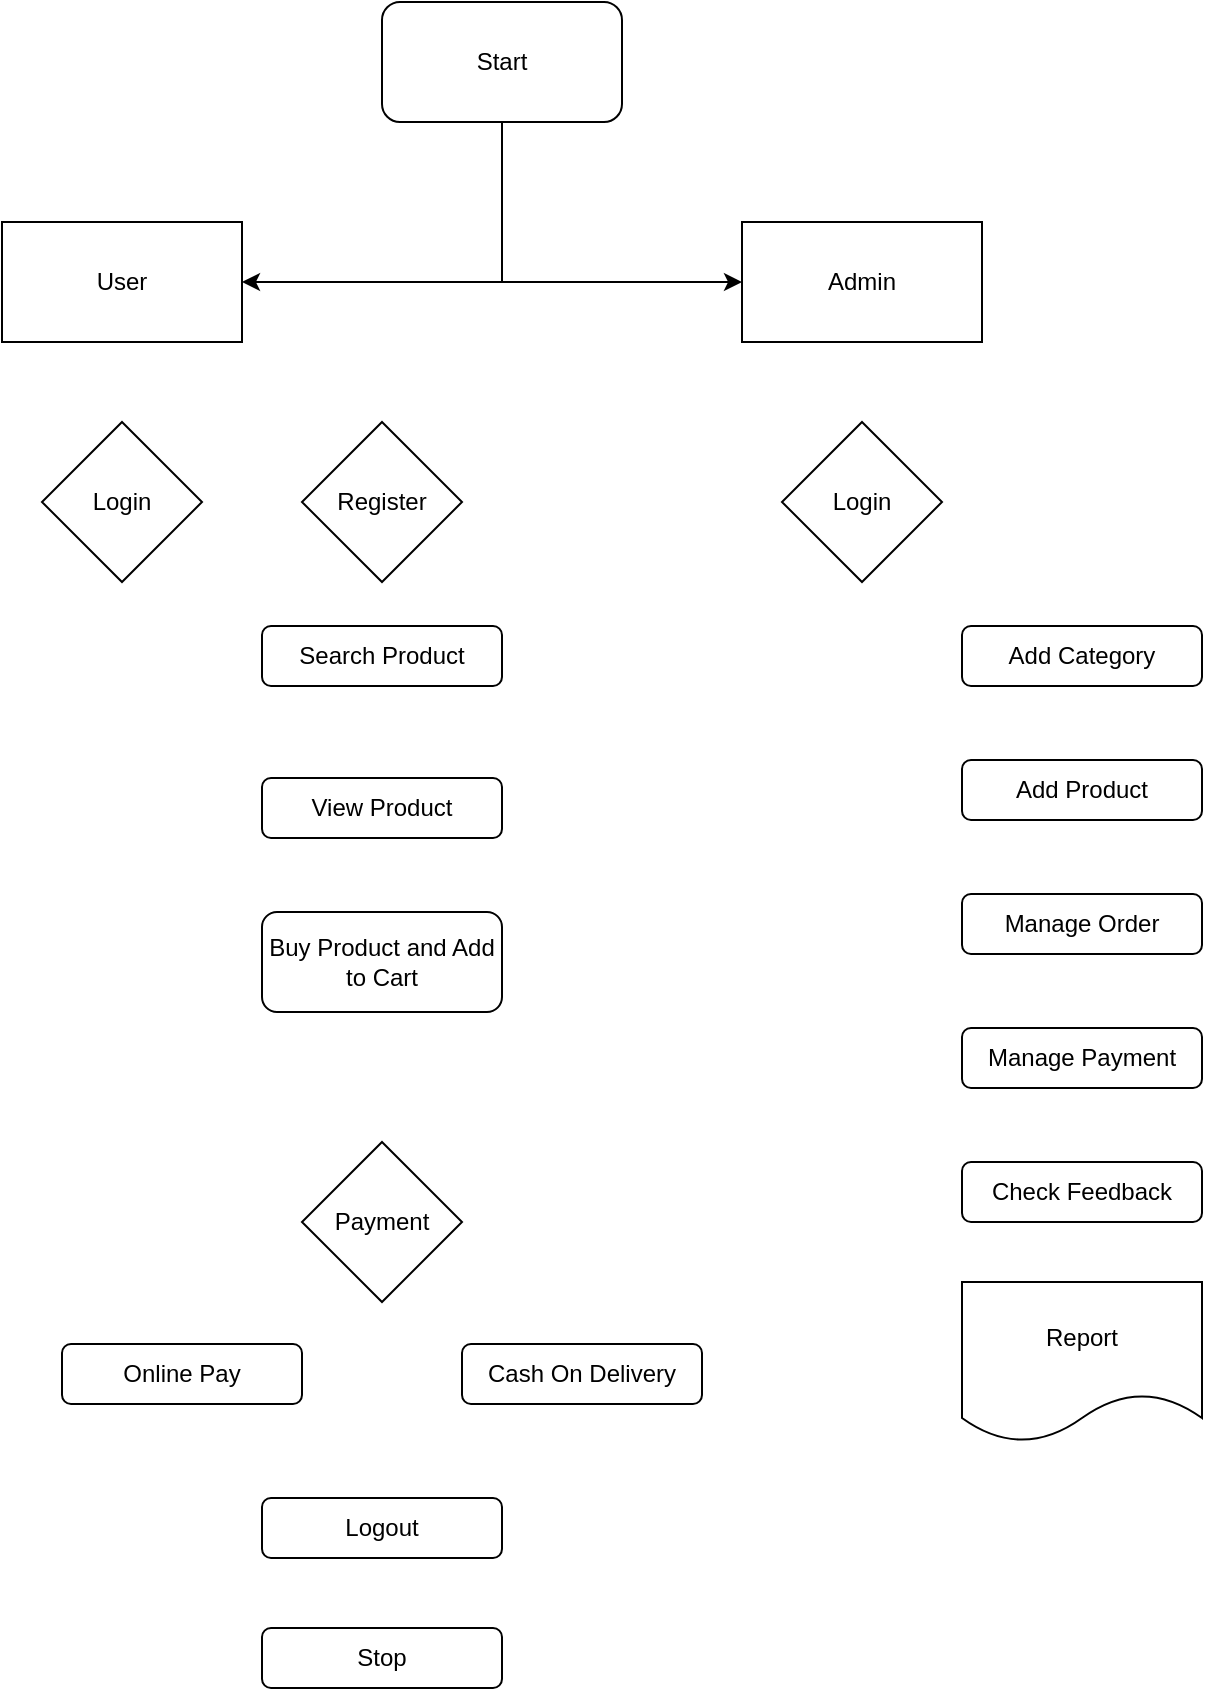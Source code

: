 <mxfile version="20.5.3" type="github">
  <diagram id="GGFVwZLPDX0u6j_QgqO_" name="Page-1">
    <mxGraphModel dx="1378" dy="768" grid="1" gridSize="10" guides="1" tooltips="1" connect="1" arrows="1" fold="1" page="1" pageScale="1" pageWidth="827" pageHeight="1169" math="0" shadow="0">
      <root>
        <mxCell id="0" />
        <mxCell id="1" parent="0" />
        <mxCell id="15-sbqZGuxTu5TddLMk6-28" style="edgeStyle=orthogonalEdgeStyle;rounded=0;orthogonalLoop=1;jettySize=auto;html=1;entryX=0;entryY=0.5;entryDx=0;entryDy=0;exitX=0.5;exitY=1;exitDx=0;exitDy=0;" edge="1" parent="1" source="15-sbqZGuxTu5TddLMk6-1" target="15-sbqZGuxTu5TddLMk6-4">
          <mxGeometry relative="1" as="geometry" />
        </mxCell>
        <mxCell id="15-sbqZGuxTu5TddLMk6-29" style="edgeStyle=orthogonalEdgeStyle;rounded=0;orthogonalLoop=1;jettySize=auto;html=1;entryX=1;entryY=0.5;entryDx=0;entryDy=0;exitX=0.5;exitY=1;exitDx=0;exitDy=0;" edge="1" parent="1" source="15-sbqZGuxTu5TddLMk6-1" target="15-sbqZGuxTu5TddLMk6-3">
          <mxGeometry relative="1" as="geometry" />
        </mxCell>
        <mxCell id="15-sbqZGuxTu5TddLMk6-1" value="Start" style="rounded=1;whiteSpace=wrap;html=1;" vertex="1" parent="1">
          <mxGeometry x="230" y="50" width="120" height="60" as="geometry" />
        </mxCell>
        <mxCell id="15-sbqZGuxTu5TddLMk6-3" value="User" style="rounded=0;whiteSpace=wrap;html=1;" vertex="1" parent="1">
          <mxGeometry x="40" y="160" width="120" height="60" as="geometry" />
        </mxCell>
        <mxCell id="15-sbqZGuxTu5TddLMk6-4" value="Admin" style="rounded=0;whiteSpace=wrap;html=1;" vertex="1" parent="1">
          <mxGeometry x="410" y="160" width="120" height="60" as="geometry" />
        </mxCell>
        <mxCell id="15-sbqZGuxTu5TddLMk6-5" value="Login" style="rhombus;whiteSpace=wrap;html=1;" vertex="1" parent="1">
          <mxGeometry x="430" y="260" width="80" height="80" as="geometry" />
        </mxCell>
        <mxCell id="15-sbqZGuxTu5TddLMk6-6" value="Add Category" style="rounded=1;whiteSpace=wrap;html=1;" vertex="1" parent="1">
          <mxGeometry x="520" y="362" width="120" height="30" as="geometry" />
        </mxCell>
        <mxCell id="15-sbqZGuxTu5TddLMk6-11" value="Report" style="shape=document;whiteSpace=wrap;html=1;boundedLbl=1;" vertex="1" parent="1">
          <mxGeometry x="520" y="690" width="120" height="80" as="geometry" />
        </mxCell>
        <mxCell id="15-sbqZGuxTu5TddLMk6-12" value="Add Product" style="rounded=1;whiteSpace=wrap;html=1;" vertex="1" parent="1">
          <mxGeometry x="520" y="429" width="120" height="30" as="geometry" />
        </mxCell>
        <mxCell id="15-sbqZGuxTu5TddLMk6-13" value="Manage Order" style="rounded=1;whiteSpace=wrap;html=1;" vertex="1" parent="1">
          <mxGeometry x="520" y="496" width="120" height="30" as="geometry" />
        </mxCell>
        <mxCell id="15-sbqZGuxTu5TddLMk6-14" value="Manage Payment" style="rounded=1;whiteSpace=wrap;html=1;" vertex="1" parent="1">
          <mxGeometry x="520" y="563" width="120" height="30" as="geometry" />
        </mxCell>
        <mxCell id="15-sbqZGuxTu5TddLMk6-15" value="Check Feedback" style="rounded=1;whiteSpace=wrap;html=1;" vertex="1" parent="1">
          <mxGeometry x="520" y="630" width="120" height="30" as="geometry" />
        </mxCell>
        <mxCell id="15-sbqZGuxTu5TddLMk6-16" value="Login" style="rhombus;whiteSpace=wrap;html=1;" vertex="1" parent="1">
          <mxGeometry x="60" y="260" width="80" height="80" as="geometry" />
        </mxCell>
        <mxCell id="15-sbqZGuxTu5TddLMk6-17" value="Register" style="rhombus;whiteSpace=wrap;html=1;" vertex="1" parent="1">
          <mxGeometry x="190" y="260" width="80" height="80" as="geometry" />
        </mxCell>
        <mxCell id="15-sbqZGuxTu5TddLMk6-18" value="Search Product" style="rounded=1;whiteSpace=wrap;html=1;" vertex="1" parent="1">
          <mxGeometry x="170" y="362" width="120" height="30" as="geometry" />
        </mxCell>
        <mxCell id="15-sbqZGuxTu5TddLMk6-19" value="View Product" style="rounded=1;whiteSpace=wrap;html=1;" vertex="1" parent="1">
          <mxGeometry x="170" y="438" width="120" height="30" as="geometry" />
        </mxCell>
        <mxCell id="15-sbqZGuxTu5TddLMk6-20" value="Buy Product and Add to Cart" style="rounded=1;whiteSpace=wrap;html=1;" vertex="1" parent="1">
          <mxGeometry x="170" y="505" width="120" height="50" as="geometry" />
        </mxCell>
        <mxCell id="15-sbqZGuxTu5TddLMk6-21" value="Payment" style="rhombus;whiteSpace=wrap;html=1;" vertex="1" parent="1">
          <mxGeometry x="190" y="620" width="80" height="80" as="geometry" />
        </mxCell>
        <mxCell id="15-sbqZGuxTu5TddLMk6-23" value="Logout" style="rounded=1;whiteSpace=wrap;html=1;" vertex="1" parent="1">
          <mxGeometry x="170" y="798" width="120" height="30" as="geometry" />
        </mxCell>
        <mxCell id="15-sbqZGuxTu5TddLMk6-26" value="Stop" style="rounded=1;whiteSpace=wrap;html=1;flipV=0;flipH=0;" vertex="1" parent="1">
          <mxGeometry x="170" y="863" width="120" height="30" as="geometry" />
        </mxCell>
        <mxCell id="15-sbqZGuxTu5TddLMk6-27" value="" style="group;flipV=0;flipH=0;" vertex="1" connectable="0" parent="1">
          <mxGeometry x="70" y="721" width="320" height="30" as="geometry" />
        </mxCell>
        <mxCell id="15-sbqZGuxTu5TddLMk6-22" value="Online Pay" style="rounded=1;whiteSpace=wrap;html=1;" vertex="1" parent="15-sbqZGuxTu5TddLMk6-27">
          <mxGeometry width="120" height="30" as="geometry" />
        </mxCell>
        <mxCell id="15-sbqZGuxTu5TddLMk6-24" value="Cash On Delivery" style="rounded=1;whiteSpace=wrap;html=1;" vertex="1" parent="15-sbqZGuxTu5TddLMk6-27">
          <mxGeometry x="200" width="120" height="30" as="geometry" />
        </mxCell>
      </root>
    </mxGraphModel>
  </diagram>
</mxfile>
